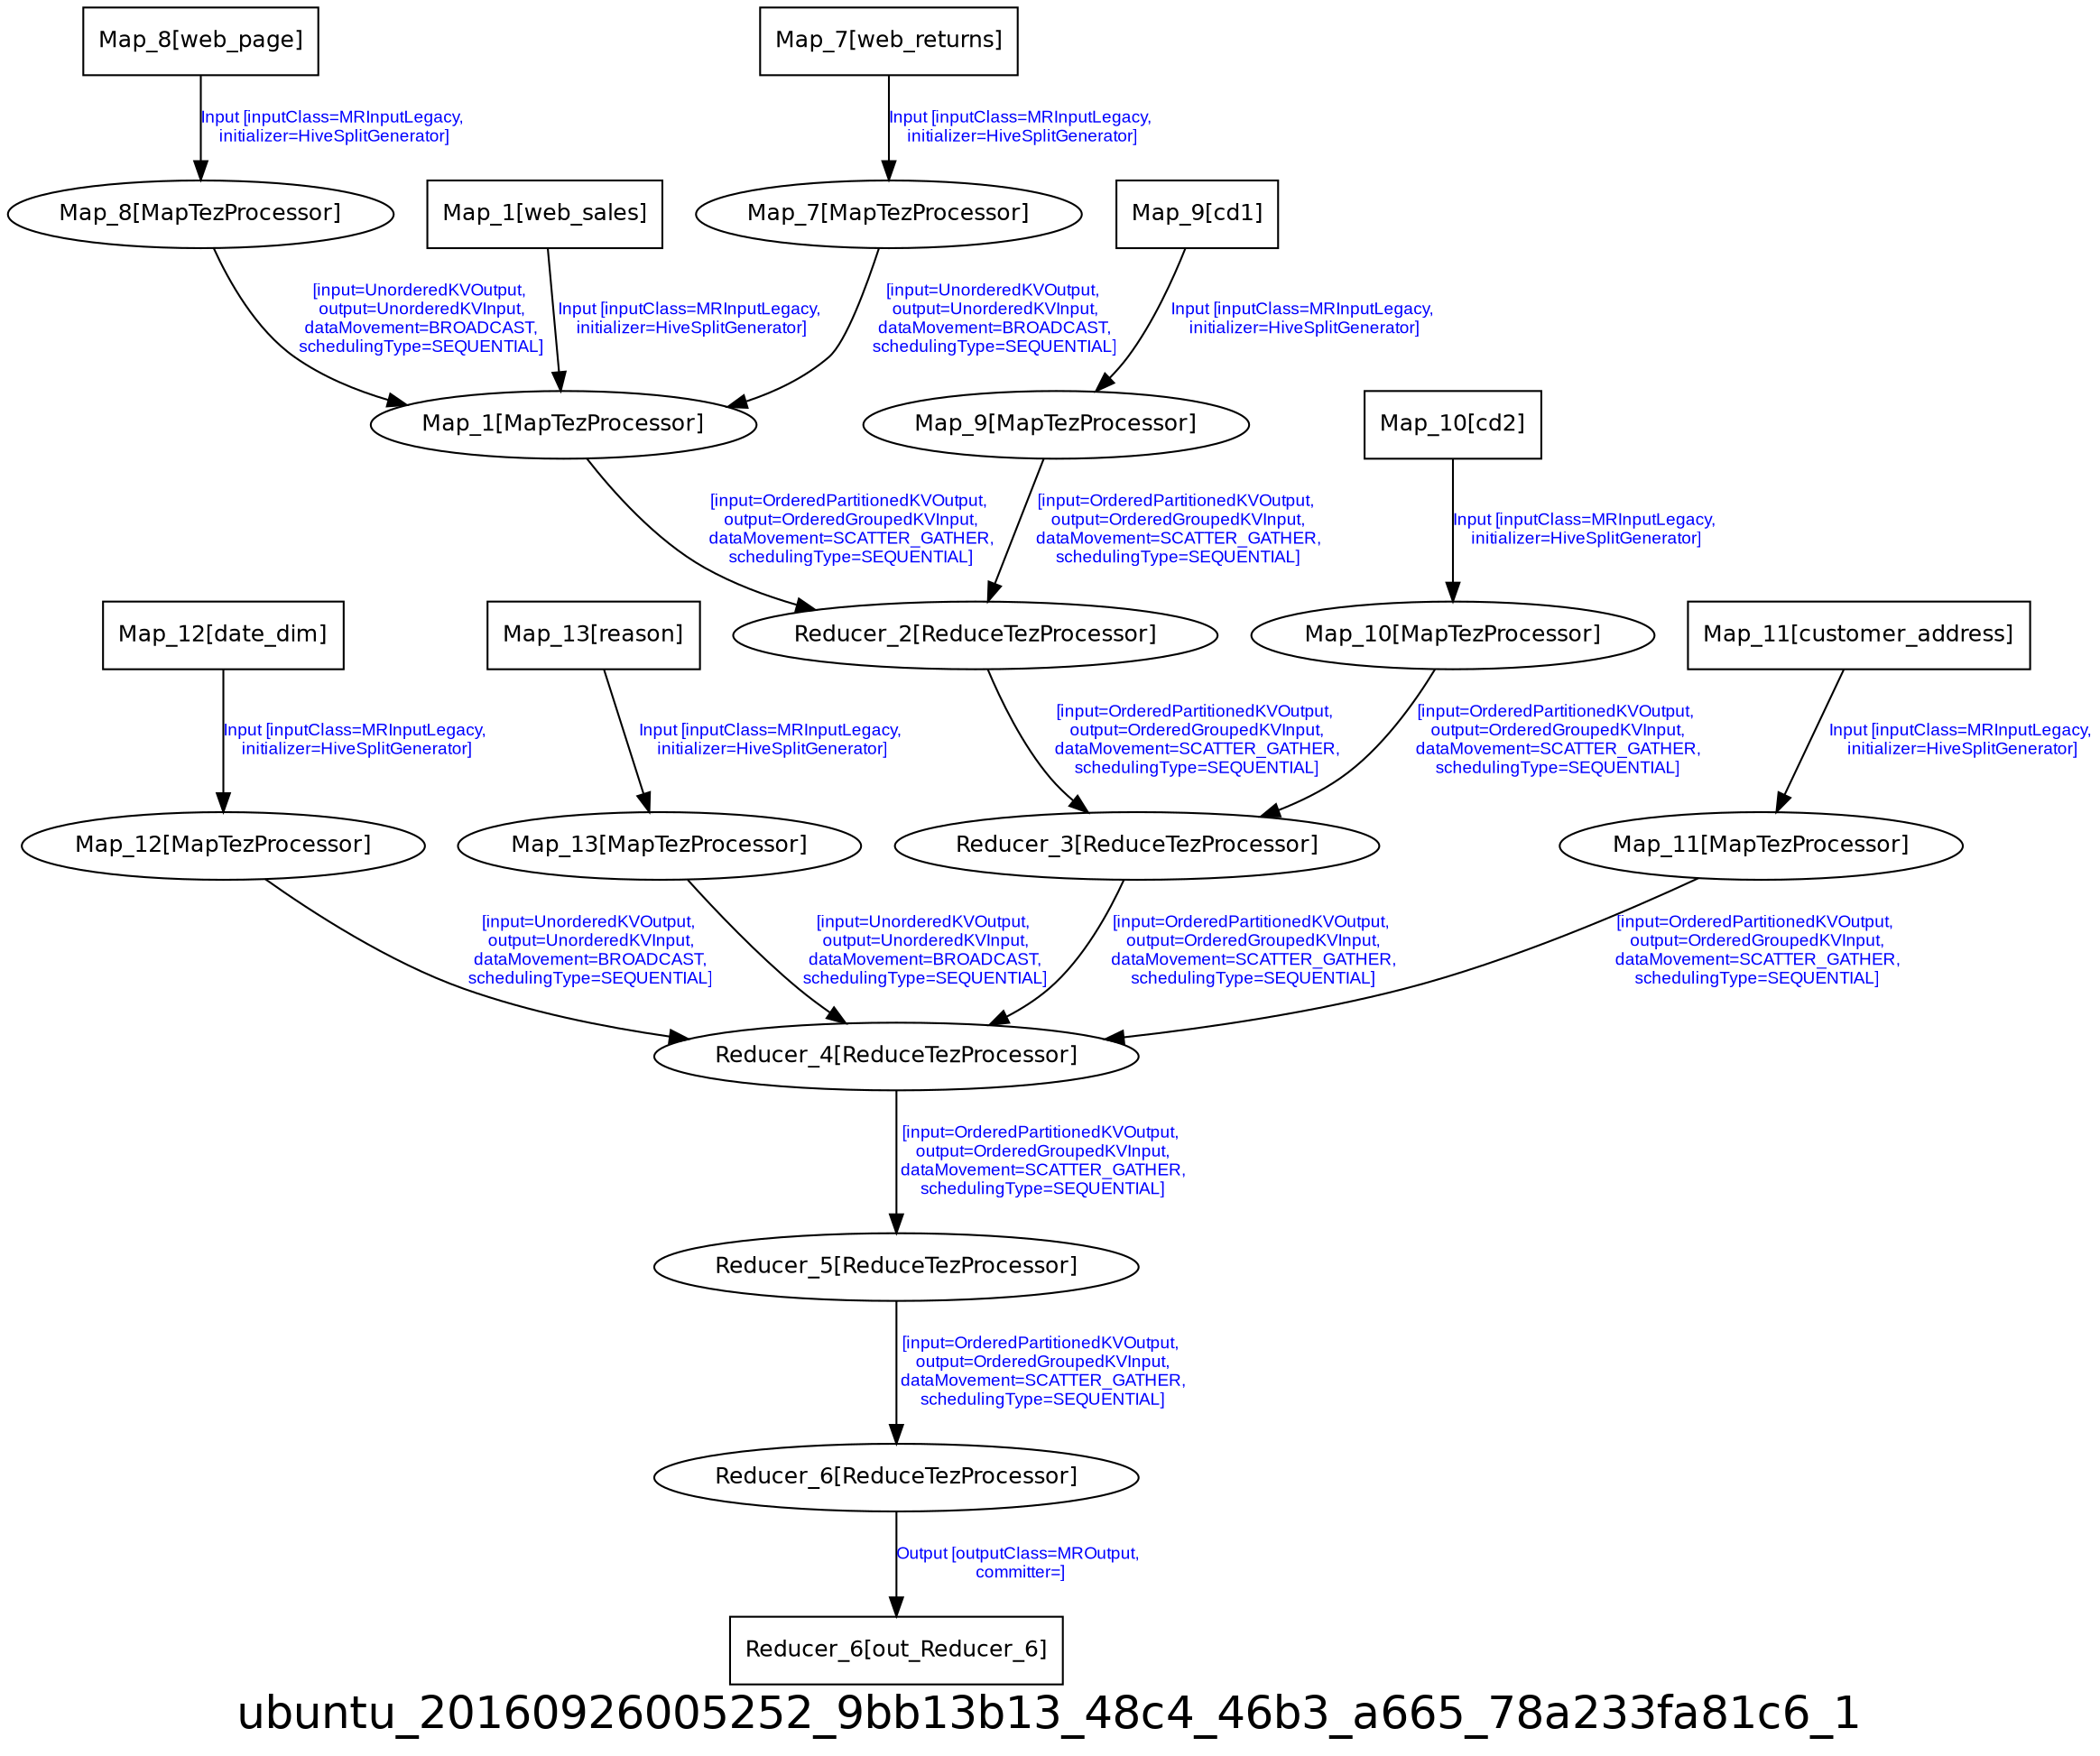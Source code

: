 digraph ubuntu_20160926005252_9bb13b13_48c4_46b3_a665_78a233fa81c6_1 {
graph [ label="ubuntu_20160926005252_9bb13b13_48c4_46b3_a665_78a233fa81c6_1", fontsize=24, fontname=Helvetica];
node [fontsize=12, fontname=Helvetica];
edge [fontsize=9, fontcolor=blue, fontname=Arial];
"ubuntu_20160926005252_9bb13b13_48c4_46b3_a665_78a233fa81c6_1.Reducer_6" [ label = "Reducer_6[ReduceTezProcessor]" ];
"ubuntu_20160926005252_9bb13b13_48c4_46b3_a665_78a233fa81c6_1.Reducer_6" -> "ubuntu_20160926005252_9bb13b13_48c4_46b3_a665_78a233fa81c6_1.Reducer_6_out_Reducer_6" [ label = "Output [outputClass=MROutput,\n committer=]" ];
"ubuntu_20160926005252_9bb13b13_48c4_46b3_a665_78a233fa81c6_1.Map_8" [ label = "Map_8[MapTezProcessor]" ];
"ubuntu_20160926005252_9bb13b13_48c4_46b3_a665_78a233fa81c6_1.Map_8" -> "ubuntu_20160926005252_9bb13b13_48c4_46b3_a665_78a233fa81c6_1.Map_1" [ label = "[input=UnorderedKVOutput,\n output=UnorderedKVInput,\n dataMovement=BROADCAST,\n schedulingType=SEQUENTIAL]" ];
"ubuntu_20160926005252_9bb13b13_48c4_46b3_a665_78a233fa81c6_1.Map_12" [ label = "Map_12[MapTezProcessor]" ];
"ubuntu_20160926005252_9bb13b13_48c4_46b3_a665_78a233fa81c6_1.Map_12" -> "ubuntu_20160926005252_9bb13b13_48c4_46b3_a665_78a233fa81c6_1.Reducer_4" [ label = "[input=UnorderedKVOutput,\n output=UnorderedKVInput,\n dataMovement=BROADCAST,\n schedulingType=SEQUENTIAL]" ];
"ubuntu_20160926005252_9bb13b13_48c4_46b3_a665_78a233fa81c6_1.Map_9_cd1" [ label = "Map_9[cd1]", shape = "box" ];
"ubuntu_20160926005252_9bb13b13_48c4_46b3_a665_78a233fa81c6_1.Map_9_cd1" -> "ubuntu_20160926005252_9bb13b13_48c4_46b3_a665_78a233fa81c6_1.Map_9" [ label = "Input [inputClass=MRInputLegacy,\n initializer=HiveSplitGenerator]" ];
"ubuntu_20160926005252_9bb13b13_48c4_46b3_a665_78a233fa81c6_1.Map_9" [ label = "Map_9[MapTezProcessor]" ];
"ubuntu_20160926005252_9bb13b13_48c4_46b3_a665_78a233fa81c6_1.Map_9" -> "ubuntu_20160926005252_9bb13b13_48c4_46b3_a665_78a233fa81c6_1.Reducer_2" [ label = "[input=OrderedPartitionedKVOutput,\n output=OrderedGroupedKVInput,\n dataMovement=SCATTER_GATHER,\n schedulingType=SEQUENTIAL]" ];
"ubuntu_20160926005252_9bb13b13_48c4_46b3_a665_78a233fa81c6_1.Map_13" [ label = "Map_13[MapTezProcessor]" ];
"ubuntu_20160926005252_9bb13b13_48c4_46b3_a665_78a233fa81c6_1.Map_13" -> "ubuntu_20160926005252_9bb13b13_48c4_46b3_a665_78a233fa81c6_1.Reducer_4" [ label = "[input=UnorderedKVOutput,\n output=UnorderedKVInput,\n dataMovement=BROADCAST,\n schedulingType=SEQUENTIAL]" ];
"ubuntu_20160926005252_9bb13b13_48c4_46b3_a665_78a233fa81c6_1.Reducer_4" [ label = "Reducer_4[ReduceTezProcessor]" ];
"ubuntu_20160926005252_9bb13b13_48c4_46b3_a665_78a233fa81c6_1.Reducer_4" -> "ubuntu_20160926005252_9bb13b13_48c4_46b3_a665_78a233fa81c6_1.Reducer_5" [ label = "[input=OrderedPartitionedKVOutput,\n output=OrderedGroupedKVInput,\n dataMovement=SCATTER_GATHER,\n schedulingType=SEQUENTIAL]" ];
"ubuntu_20160926005252_9bb13b13_48c4_46b3_a665_78a233fa81c6_1.Map_12_date_dim" [ label = "Map_12[date_dim]", shape = "box" ];
"ubuntu_20160926005252_9bb13b13_48c4_46b3_a665_78a233fa81c6_1.Map_12_date_dim" -> "ubuntu_20160926005252_9bb13b13_48c4_46b3_a665_78a233fa81c6_1.Map_12" [ label = "Input [inputClass=MRInputLegacy,\n initializer=HiveSplitGenerator]" ];
"ubuntu_20160926005252_9bb13b13_48c4_46b3_a665_78a233fa81c6_1.Reducer_2" [ label = "Reducer_2[ReduceTezProcessor]" ];
"ubuntu_20160926005252_9bb13b13_48c4_46b3_a665_78a233fa81c6_1.Reducer_2" -> "ubuntu_20160926005252_9bb13b13_48c4_46b3_a665_78a233fa81c6_1.Reducer_3" [ label = "[input=OrderedPartitionedKVOutput,\n output=OrderedGroupedKVInput,\n dataMovement=SCATTER_GATHER,\n schedulingType=SEQUENTIAL]" ];
"ubuntu_20160926005252_9bb13b13_48c4_46b3_a665_78a233fa81c6_1.Map_10_cd2" [ label = "Map_10[cd2]", shape = "box" ];
"ubuntu_20160926005252_9bb13b13_48c4_46b3_a665_78a233fa81c6_1.Map_10_cd2" -> "ubuntu_20160926005252_9bb13b13_48c4_46b3_a665_78a233fa81c6_1.Map_10" [ label = "Input [inputClass=MRInputLegacy,\n initializer=HiveSplitGenerator]" ];
"ubuntu_20160926005252_9bb13b13_48c4_46b3_a665_78a233fa81c6_1.Map_10" [ label = "Map_10[MapTezProcessor]" ];
"ubuntu_20160926005252_9bb13b13_48c4_46b3_a665_78a233fa81c6_1.Map_10" -> "ubuntu_20160926005252_9bb13b13_48c4_46b3_a665_78a233fa81c6_1.Reducer_3" [ label = "[input=OrderedPartitionedKVOutput,\n output=OrderedGroupedKVInput,\n dataMovement=SCATTER_GATHER,\n schedulingType=SEQUENTIAL]" ];
"ubuntu_20160926005252_9bb13b13_48c4_46b3_a665_78a233fa81c6_1.Map_1" [ label = "Map_1[MapTezProcessor]" ];
"ubuntu_20160926005252_9bb13b13_48c4_46b3_a665_78a233fa81c6_1.Map_1" -> "ubuntu_20160926005252_9bb13b13_48c4_46b3_a665_78a233fa81c6_1.Reducer_2" [ label = "[input=OrderedPartitionedKVOutput,\n output=OrderedGroupedKVInput,\n dataMovement=SCATTER_GATHER,\n schedulingType=SEQUENTIAL]" ];
"ubuntu_20160926005252_9bb13b13_48c4_46b3_a665_78a233fa81c6_1.Map_1_web_sales" [ label = "Map_1[web_sales]", shape = "box" ];
"ubuntu_20160926005252_9bb13b13_48c4_46b3_a665_78a233fa81c6_1.Map_1_web_sales" -> "ubuntu_20160926005252_9bb13b13_48c4_46b3_a665_78a233fa81c6_1.Map_1" [ label = "Input [inputClass=MRInputLegacy,\n initializer=HiveSplitGenerator]" ];
"ubuntu_20160926005252_9bb13b13_48c4_46b3_a665_78a233fa81c6_1.Map_7_web_returns" [ label = "Map_7[web_returns]", shape = "box" ];
"ubuntu_20160926005252_9bb13b13_48c4_46b3_a665_78a233fa81c6_1.Map_7_web_returns" -> "ubuntu_20160926005252_9bb13b13_48c4_46b3_a665_78a233fa81c6_1.Map_7" [ label = "Input [inputClass=MRInputLegacy,\n initializer=HiveSplitGenerator]" ];
"ubuntu_20160926005252_9bb13b13_48c4_46b3_a665_78a233fa81c6_1.Map_11" [ label = "Map_11[MapTezProcessor]" ];
"ubuntu_20160926005252_9bb13b13_48c4_46b3_a665_78a233fa81c6_1.Map_11" -> "ubuntu_20160926005252_9bb13b13_48c4_46b3_a665_78a233fa81c6_1.Reducer_4" [ label = "[input=OrderedPartitionedKVOutput,\n output=OrderedGroupedKVInput,\n dataMovement=SCATTER_GATHER,\n schedulingType=SEQUENTIAL]" ];
"ubuntu_20160926005252_9bb13b13_48c4_46b3_a665_78a233fa81c6_1.Reducer_5" [ label = "Reducer_5[ReduceTezProcessor]" ];
"ubuntu_20160926005252_9bb13b13_48c4_46b3_a665_78a233fa81c6_1.Reducer_5" -> "ubuntu_20160926005252_9bb13b13_48c4_46b3_a665_78a233fa81c6_1.Reducer_6" [ label = "[input=OrderedPartitionedKVOutput,\n output=OrderedGroupedKVInput,\n dataMovement=SCATTER_GATHER,\n schedulingType=SEQUENTIAL]" ];
"ubuntu_20160926005252_9bb13b13_48c4_46b3_a665_78a233fa81c6_1.Map_8_web_page" [ label = "Map_8[web_page]", shape = "box" ];
"ubuntu_20160926005252_9bb13b13_48c4_46b3_a665_78a233fa81c6_1.Map_8_web_page" -> "ubuntu_20160926005252_9bb13b13_48c4_46b3_a665_78a233fa81c6_1.Map_8" [ label = "Input [inputClass=MRInputLegacy,\n initializer=HiveSplitGenerator]" ];
"ubuntu_20160926005252_9bb13b13_48c4_46b3_a665_78a233fa81c6_1.Map_11_customer_address" [ label = "Map_11[customer_address]", shape = "box" ];
"ubuntu_20160926005252_9bb13b13_48c4_46b3_a665_78a233fa81c6_1.Map_11_customer_address" -> "ubuntu_20160926005252_9bb13b13_48c4_46b3_a665_78a233fa81c6_1.Map_11" [ label = "Input [inputClass=MRInputLegacy,\n initializer=HiveSplitGenerator]" ];
"ubuntu_20160926005252_9bb13b13_48c4_46b3_a665_78a233fa81c6_1.Map_13_reason" [ label = "Map_13[reason]", shape = "box" ];
"ubuntu_20160926005252_9bb13b13_48c4_46b3_a665_78a233fa81c6_1.Map_13_reason" -> "ubuntu_20160926005252_9bb13b13_48c4_46b3_a665_78a233fa81c6_1.Map_13" [ label = "Input [inputClass=MRInputLegacy,\n initializer=HiveSplitGenerator]" ];
"ubuntu_20160926005252_9bb13b13_48c4_46b3_a665_78a233fa81c6_1.Map_7" [ label = "Map_7[MapTezProcessor]" ];
"ubuntu_20160926005252_9bb13b13_48c4_46b3_a665_78a233fa81c6_1.Map_7" -> "ubuntu_20160926005252_9bb13b13_48c4_46b3_a665_78a233fa81c6_1.Map_1" [ label = "[input=UnorderedKVOutput,\n output=UnorderedKVInput,\n dataMovement=BROADCAST,\n schedulingType=SEQUENTIAL]" ];
"ubuntu_20160926005252_9bb13b13_48c4_46b3_a665_78a233fa81c6_1.Reducer_6_out_Reducer_6" [ label = "Reducer_6[out_Reducer_6]", shape = "box" ];
"ubuntu_20160926005252_9bb13b13_48c4_46b3_a665_78a233fa81c6_1.Reducer_3" [ label = "Reducer_3[ReduceTezProcessor]" ];
"ubuntu_20160926005252_9bb13b13_48c4_46b3_a665_78a233fa81c6_1.Reducer_3" -> "ubuntu_20160926005252_9bb13b13_48c4_46b3_a665_78a233fa81c6_1.Reducer_4" [ label = "[input=OrderedPartitionedKVOutput,\n output=OrderedGroupedKVInput,\n dataMovement=SCATTER_GATHER,\n schedulingType=SEQUENTIAL]" ];
}
